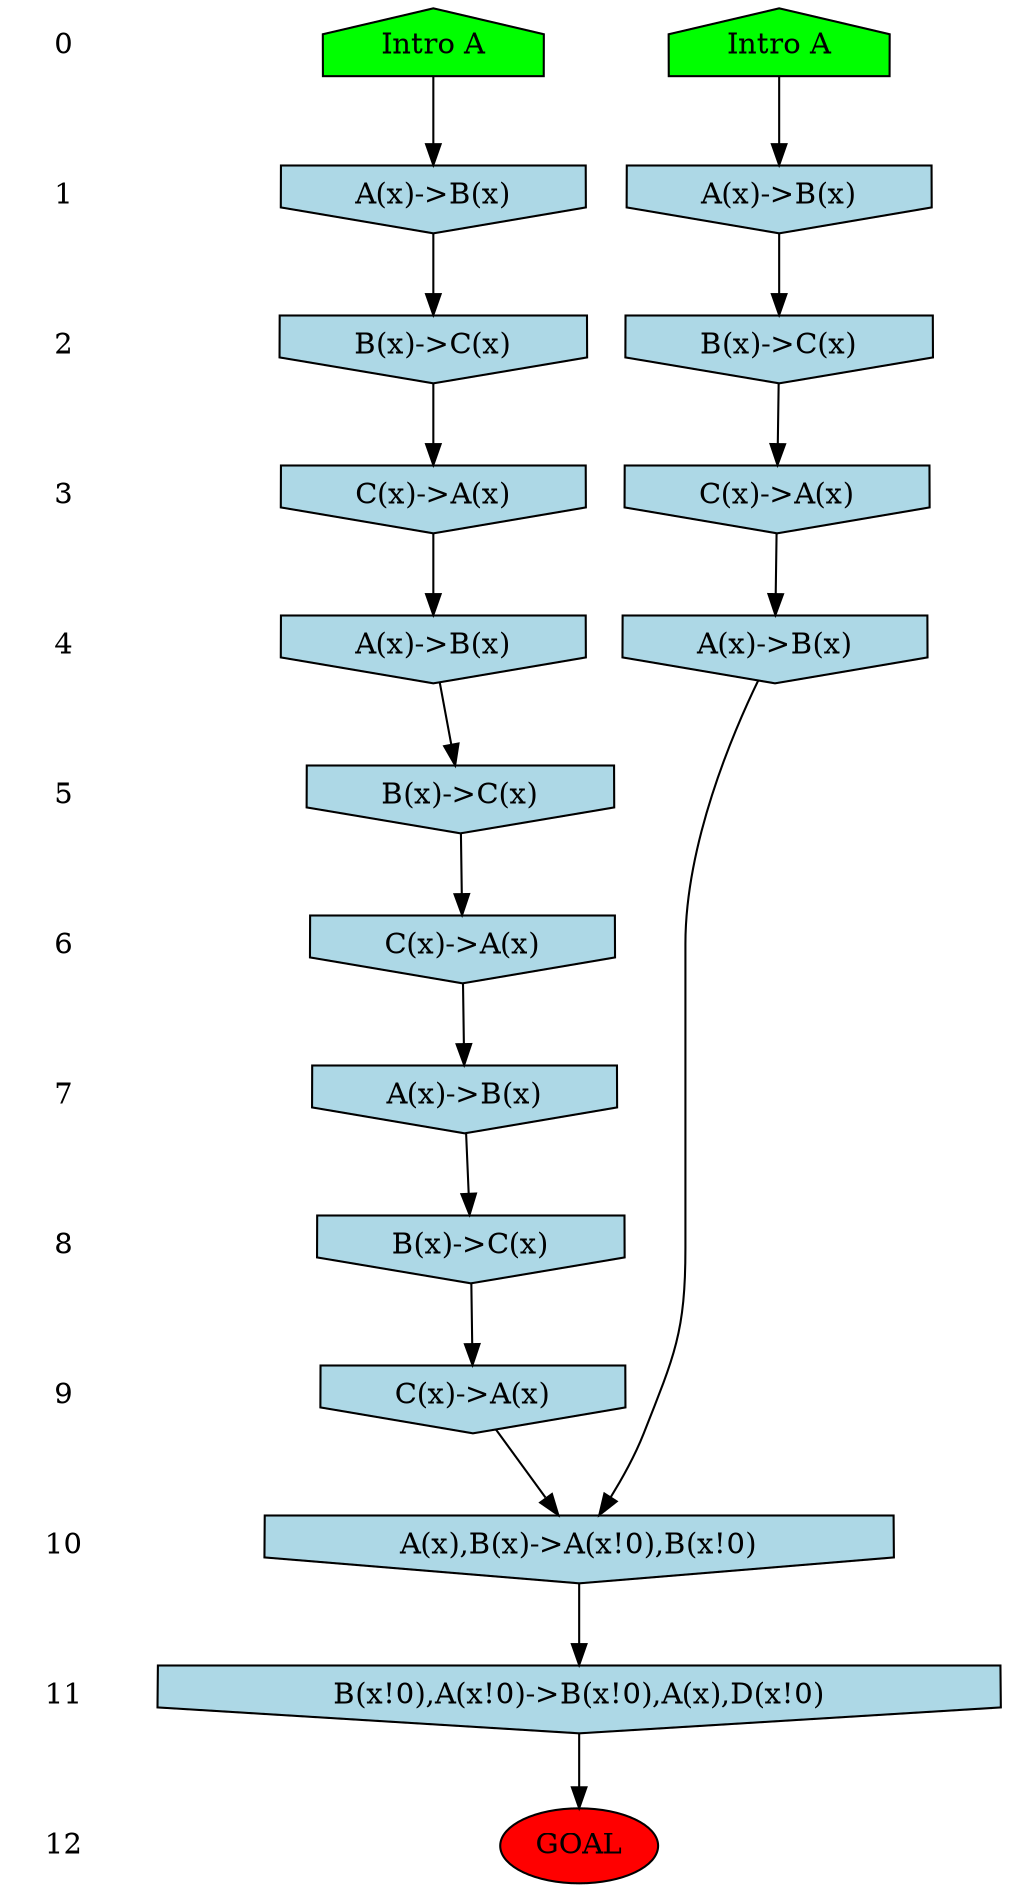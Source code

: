 /* Compression of 1 causal flows obtained in average at 5.561817E+00 t.u */
/* Compressed causal flows were: [12] */
digraph G{
 ranksep=.5 ; 
{ rank = same ; "0" [shape=plaintext] ; node_1 [label ="Intro A", shape=house, style=filled, fillcolor=green] ;
node_2 [label ="Intro A", shape=house, style=filled, fillcolor=green] ;
}
{ rank = same ; "1" [shape=plaintext] ; node_3 [label="A(x)->B(x)", shape=invhouse, style=filled, fillcolor = lightblue] ;
node_4 [label="A(x)->B(x)", shape=invhouse, style=filled, fillcolor = lightblue] ;
}
{ rank = same ; "2" [shape=plaintext] ; node_5 [label="B(x)->C(x)", shape=invhouse, style=filled, fillcolor = lightblue] ;
node_12 [label="B(x)->C(x)", shape=invhouse, style=filled, fillcolor = lightblue] ;
}
{ rank = same ; "3" [shape=plaintext] ; node_6 [label="C(x)->A(x)", shape=invhouse, style=filled, fillcolor = lightblue] ;
node_14 [label="C(x)->A(x)", shape=invhouse, style=filled, fillcolor = lightblue] ;
}
{ rank = same ; "4" [shape=plaintext] ; node_7 [label="A(x)->B(x)", shape=invhouse, style=filled, fillcolor = lightblue] ;
node_15 [label="A(x)->B(x)", shape=invhouse, style=filled, fillcolor = lightblue] ;
}
{ rank = same ; "5" [shape=plaintext] ; node_8 [label="B(x)->C(x)", shape=invhouse, style=filled, fillcolor = lightblue] ;
}
{ rank = same ; "6" [shape=plaintext] ; node_9 [label="C(x)->A(x)", shape=invhouse, style=filled, fillcolor = lightblue] ;
}
{ rank = same ; "7" [shape=plaintext] ; node_10 [label="A(x)->B(x)", shape=invhouse, style=filled, fillcolor = lightblue] ;
}
{ rank = same ; "8" [shape=plaintext] ; node_11 [label="B(x)->C(x)", shape=invhouse, style=filled, fillcolor = lightblue] ;
}
{ rank = same ; "9" [shape=plaintext] ; node_13 [label="C(x)->A(x)", shape=invhouse, style=filled, fillcolor = lightblue] ;
}
{ rank = same ; "10" [shape=plaintext] ; node_16 [label="A(x),B(x)->A(x!0),B(x!0)", shape=invhouse, style=filled, fillcolor = lightblue] ;
}
{ rank = same ; "11" [shape=plaintext] ; node_17 [label="B(x!0),A(x!0)->B(x!0),A(x),D(x!0)", shape=invhouse, style=filled, fillcolor = lightblue] ;
}
{ rank = same ; "12" [shape=plaintext] ; node_18 [label ="GOAL", style=filled, fillcolor=red] ;
}
"0" -> "1" [style="invis"]; 
"1" -> "2" [style="invis"]; 
"2" -> "3" [style="invis"]; 
"3" -> "4" [style="invis"]; 
"4" -> "5" [style="invis"]; 
"5" -> "6" [style="invis"]; 
"6" -> "7" [style="invis"]; 
"7" -> "8" [style="invis"]; 
"8" -> "9" [style="invis"]; 
"9" -> "10" [style="invis"]; 
"10" -> "11" [style="invis"]; 
"11" -> "12" [style="invis"]; 
node_1 -> node_3
node_2 -> node_4
node_3 -> node_5
node_5 -> node_6
node_6 -> node_7
node_7 -> node_8
node_8 -> node_9
node_9 -> node_10
node_10 -> node_11
node_4 -> node_12
node_11 -> node_13
node_12 -> node_14
node_14 -> node_15
node_13 -> node_16
node_15 -> node_16
node_16 -> node_17
node_17 -> node_18
}
/*
 Dot generation time: 0.000000
*/